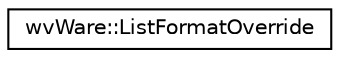 digraph "类继承关系图"
{
  edge [fontname="Helvetica",fontsize="10",labelfontname="Helvetica",labelfontsize="10"];
  node [fontname="Helvetica",fontsize="10",shape=record];
  rankdir="LR";
  Node0 [label="wvWare::ListFormatOverride",height=0.2,width=0.4,color="black", fillcolor="white", style="filled",URL="$classwv_ware_1_1_list_format_override.html"];
}
